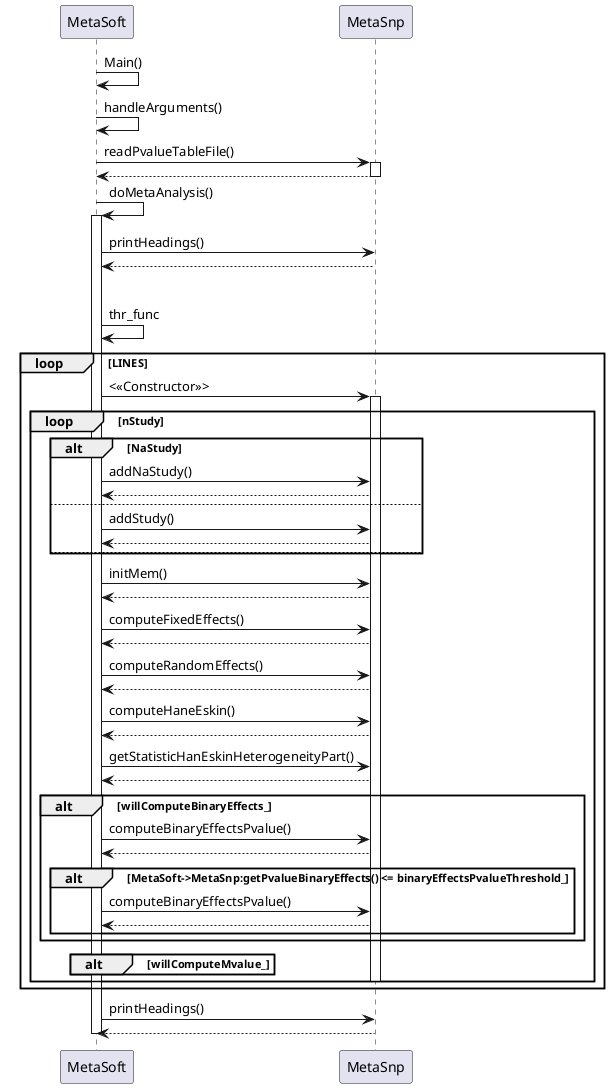 @startuml SequenceDiagram

MetaSoft->MetaSoft:Main()

MetaSoft->MetaSoft:handleArguments()

MetaSoft->MetaSnp:readPvalueTableFile()
activate MetaSnp
MetaSnp-->MetaSoft:
deactivate MetaSnp

MetaSoft->MetaSoft:doMetaAnalysis()

activate MetaSoft
MetaSoft->MetaSnp:printHeadings()
MetaSnp-->MetaSoft

    loop NUM_OF_THREADS
        MetaSoft->MetaSoft:thr_func
        loop LINES
            MetaSoft->MetaSnp:<<<Constructor>>>
            activate MetaSnp
                loop nStudy
                    alt NaStudy
                        MetaSoft->MetaSnp:addNaStudy()
                        MetaSnp-->MetaSoft
                    else
                        MetaSoft->MetaSnp:addStudy()
                        MetaSnp-->MetaSoft
                    else
                end

                MetaSoft->MetaSnp:initMem()
                MetaSnp-->MetaSoft

                MetaSoft->MetaSnp:computeFixedEffects()
                MetaSnp-->MetaSoft

                MetaSoft->MetaSnp:computeRandomEffects()
                MetaSnp-->MetaSoft
                
                MetaSoft->MetaSnp:computeHaneEskin()
                MetaSnp-->MetaSoft

                MetaSoft->MetaSnp:getStatisticHanEskinHeterogeneityPart()
                MetaSnp-->MetaSoft

                alt willComputeBinaryEffects_
                    MetaSoft->MetaSnp:computeBinaryEffectsPvalue()
                    MetaSnp-->MetaSoft

                    alt MetaSoft->MetaSnp:getPvalueBinaryEffects() <= binaryEffectsPvalueThreshold_
                    MetaSoft->MetaSnp:computeBinaryEffectsPvalue()
                    MetaSnp-->MetaSoft
                    end

                end

                alt willComputeMvalue_
                    
                end

            deactivate MetaSnp
        end
    end
MetaSoft->MetaSnp:printHeadings()
MetaSnp-->MetaSoft
deactivate MetaSoft

@enduml